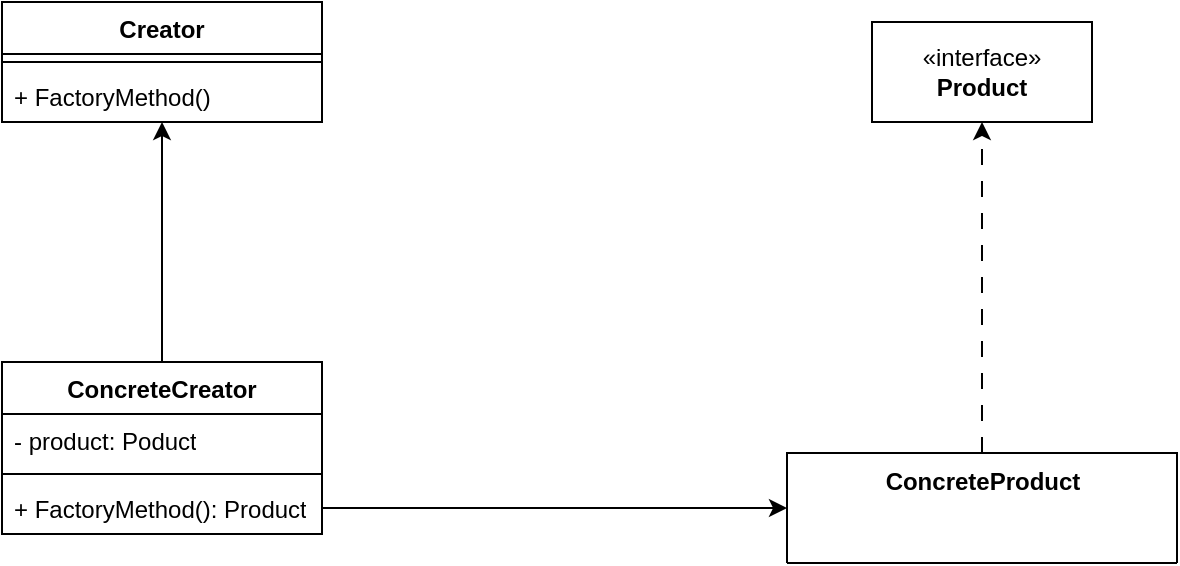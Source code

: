 <mxfile version="24.7.14">
  <diagram id="C5RBs43oDa-KdzZeNtuy" name="Page-1">
    <mxGraphModel dx="884" dy="641" grid="1" gridSize="10" guides="1" tooltips="1" connect="1" arrows="1" fold="1" page="1" pageScale="1" pageWidth="827" pageHeight="1169" math="0" shadow="0">
      <root>
        <mxCell id="WIyWlLk6GJQsqaUBKTNV-0" />
        <mxCell id="WIyWlLk6GJQsqaUBKTNV-1" parent="WIyWlLk6GJQsqaUBKTNV-0" />
        <mxCell id="DPY93gJvgLlVY0zy3Cwe-0" value="«interface»&lt;br&gt;&lt;b&gt;Product&lt;/b&gt;" style="html=1;whiteSpace=wrap;" vertex="1" parent="WIyWlLk6GJQsqaUBKTNV-1">
          <mxGeometry x="590" y="510" width="110" height="50" as="geometry" />
        </mxCell>
        <mxCell id="DPY93gJvgLlVY0zy3Cwe-9" style="edgeStyle=orthogonalEdgeStyle;rounded=0;orthogonalLoop=1;jettySize=auto;html=1;dashed=1;dashPattern=8 8;" edge="1" parent="WIyWlLk6GJQsqaUBKTNV-1" source="DPY93gJvgLlVY0zy3Cwe-1" target="DPY93gJvgLlVY0zy3Cwe-0">
          <mxGeometry relative="1" as="geometry" />
        </mxCell>
        <mxCell id="DPY93gJvgLlVY0zy3Cwe-1" value="ConcreteProduct" style="swimlane;fontStyle=1;align=center;verticalAlign=top;childLayout=stackLayout;horizontal=1;startSize=55;horizontalStack=0;resizeParent=1;resizeParentMax=0;resizeLast=0;collapsible=1;marginBottom=0;whiteSpace=wrap;html=1;" vertex="1" parent="WIyWlLk6GJQsqaUBKTNV-1">
          <mxGeometry x="547.5" y="725.5" width="195" height="55" as="geometry" />
        </mxCell>
        <mxCell id="DPY93gJvgLlVY0zy3Cwe-18" style="edgeStyle=orthogonalEdgeStyle;rounded=0;orthogonalLoop=1;jettySize=auto;html=1;exitX=0.5;exitY=0;exitDx=0;exitDy=0;entryX=0.5;entryY=1;entryDx=0;entryDy=0;" edge="1" parent="WIyWlLk6GJQsqaUBKTNV-1" source="DPY93gJvgLlVY0zy3Cwe-14">
          <mxGeometry relative="1" as="geometry">
            <mxPoint x="235" y="560" as="targetPoint" />
          </mxGeometry>
        </mxCell>
        <mxCell id="DPY93gJvgLlVY0zy3Cwe-14" value="ConcreteCreator" style="swimlane;fontStyle=1;align=center;verticalAlign=top;childLayout=stackLayout;horizontal=1;startSize=26;horizontalStack=0;resizeParent=1;resizeParentMax=0;resizeLast=0;collapsible=1;marginBottom=0;whiteSpace=wrap;html=1;" vertex="1" parent="WIyWlLk6GJQsqaUBKTNV-1">
          <mxGeometry x="155" y="680" width="160" height="86" as="geometry" />
        </mxCell>
        <mxCell id="DPY93gJvgLlVY0zy3Cwe-15" value="- product: Poduct" style="text;strokeColor=none;fillColor=none;align=left;verticalAlign=top;spacingLeft=4;spacingRight=4;overflow=hidden;rotatable=0;points=[[0,0.5],[1,0.5]];portConstraint=eastwest;whiteSpace=wrap;html=1;" vertex="1" parent="DPY93gJvgLlVY0zy3Cwe-14">
          <mxGeometry y="26" width="160" height="26" as="geometry" />
        </mxCell>
        <mxCell id="DPY93gJvgLlVY0zy3Cwe-16" value="" style="line;strokeWidth=1;fillColor=none;align=left;verticalAlign=middle;spacingTop=-1;spacingLeft=3;spacingRight=3;rotatable=0;labelPosition=right;points=[];portConstraint=eastwest;strokeColor=inherit;" vertex="1" parent="DPY93gJvgLlVY0zy3Cwe-14">
          <mxGeometry y="52" width="160" height="8" as="geometry" />
        </mxCell>
        <mxCell id="DPY93gJvgLlVY0zy3Cwe-17" value="+ FactoryMethod(): Product" style="text;strokeColor=none;fillColor=none;align=left;verticalAlign=top;spacingLeft=4;spacingRight=4;overflow=hidden;rotatable=0;points=[[0,0.5],[1,0.5]];portConstraint=eastwest;whiteSpace=wrap;html=1;" vertex="1" parent="DPY93gJvgLlVY0zy3Cwe-14">
          <mxGeometry y="60" width="160" height="26" as="geometry" />
        </mxCell>
        <mxCell id="DPY93gJvgLlVY0zy3Cwe-27" style="edgeStyle=orthogonalEdgeStyle;rounded=0;orthogonalLoop=1;jettySize=auto;html=1;entryX=0;entryY=0.5;entryDx=0;entryDy=0;" edge="1" parent="WIyWlLk6GJQsqaUBKTNV-1" source="DPY93gJvgLlVY0zy3Cwe-17" target="DPY93gJvgLlVY0zy3Cwe-1">
          <mxGeometry relative="1" as="geometry" />
        </mxCell>
        <mxCell id="DPY93gJvgLlVY0zy3Cwe-32" value="Creator" style="swimlane;fontStyle=1;align=center;verticalAlign=top;childLayout=stackLayout;horizontal=1;startSize=26;horizontalStack=0;resizeParent=1;resizeParentMax=0;resizeLast=0;collapsible=1;marginBottom=0;whiteSpace=wrap;html=1;" vertex="1" parent="WIyWlLk6GJQsqaUBKTNV-1">
          <mxGeometry x="155" y="500" width="160" height="60" as="geometry" />
        </mxCell>
        <mxCell id="DPY93gJvgLlVY0zy3Cwe-34" value="" style="line;strokeWidth=1;fillColor=none;align=left;verticalAlign=middle;spacingTop=-1;spacingLeft=3;spacingRight=3;rotatable=0;labelPosition=right;points=[];portConstraint=eastwest;strokeColor=inherit;" vertex="1" parent="DPY93gJvgLlVY0zy3Cwe-32">
          <mxGeometry y="26" width="160" height="8" as="geometry" />
        </mxCell>
        <mxCell id="DPY93gJvgLlVY0zy3Cwe-35" value="+ FactoryMethod()" style="text;strokeColor=none;fillColor=none;align=left;verticalAlign=top;spacingLeft=4;spacingRight=4;overflow=hidden;rotatable=0;points=[[0,0.5],[1,0.5]];portConstraint=eastwest;whiteSpace=wrap;html=1;" vertex="1" parent="DPY93gJvgLlVY0zy3Cwe-32">
          <mxGeometry y="34" width="160" height="26" as="geometry" />
        </mxCell>
      </root>
    </mxGraphModel>
  </diagram>
</mxfile>
